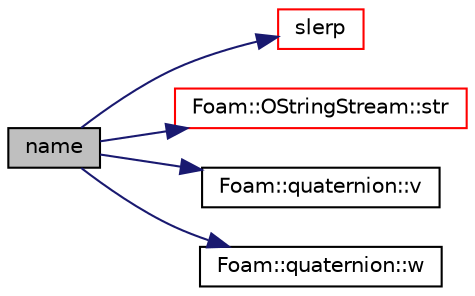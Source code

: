 digraph "name"
{
  bgcolor="transparent";
  edge [fontname="Helvetica",fontsize="10",labelfontname="Helvetica",labelfontsize="10"];
  node [fontname="Helvetica",fontsize="10",shape=record];
  rankdir="LR";
  Node1 [label="name",height=0.2,width=0.4,color="black", fillcolor="grey75", style="filled", fontcolor="black"];
  Node1 -> Node2 [color="midnightblue",fontsize="10",style="solid",fontname="Helvetica"];
  Node2 [label="slerp",height=0.2,width=0.4,color="red",URL="$a10733.html#ad99931d1155936b2d8aa2ce6651bce06",tooltip="Spherical linear interpolation of quaternions. "];
  Node1 -> Node3 [color="midnightblue",fontsize="10",style="solid",fontname="Helvetica"];
  Node3 [label="Foam::OStringStream::str",height=0.2,width=0.4,color="red",URL="$a01738.html#a0bd251dfecae718a4c1568eb3d660697",tooltip="Return the string. "];
  Node1 -> Node4 [color="midnightblue",fontsize="10",style="solid",fontname="Helvetica"];
  Node4 [label="Foam::quaternion::v",height=0.2,width=0.4,color="black",URL="$a02053.html#a7769344d07ff72267a3d5d2882df60c2",tooltip="Vector part of the quaternion ( = axis of rotation) "];
  Node1 -> Node5 [color="midnightblue",fontsize="10",style="solid",fontname="Helvetica"];
  Node5 [label="Foam::quaternion::w",height=0.2,width=0.4,color="black",URL="$a02053.html#ac8ee381a3fa16ce6d70ec6c11d4c2bfd",tooltip="Scalar part of the quaternion ( = cos(theta/2) for rotation) "];
}
